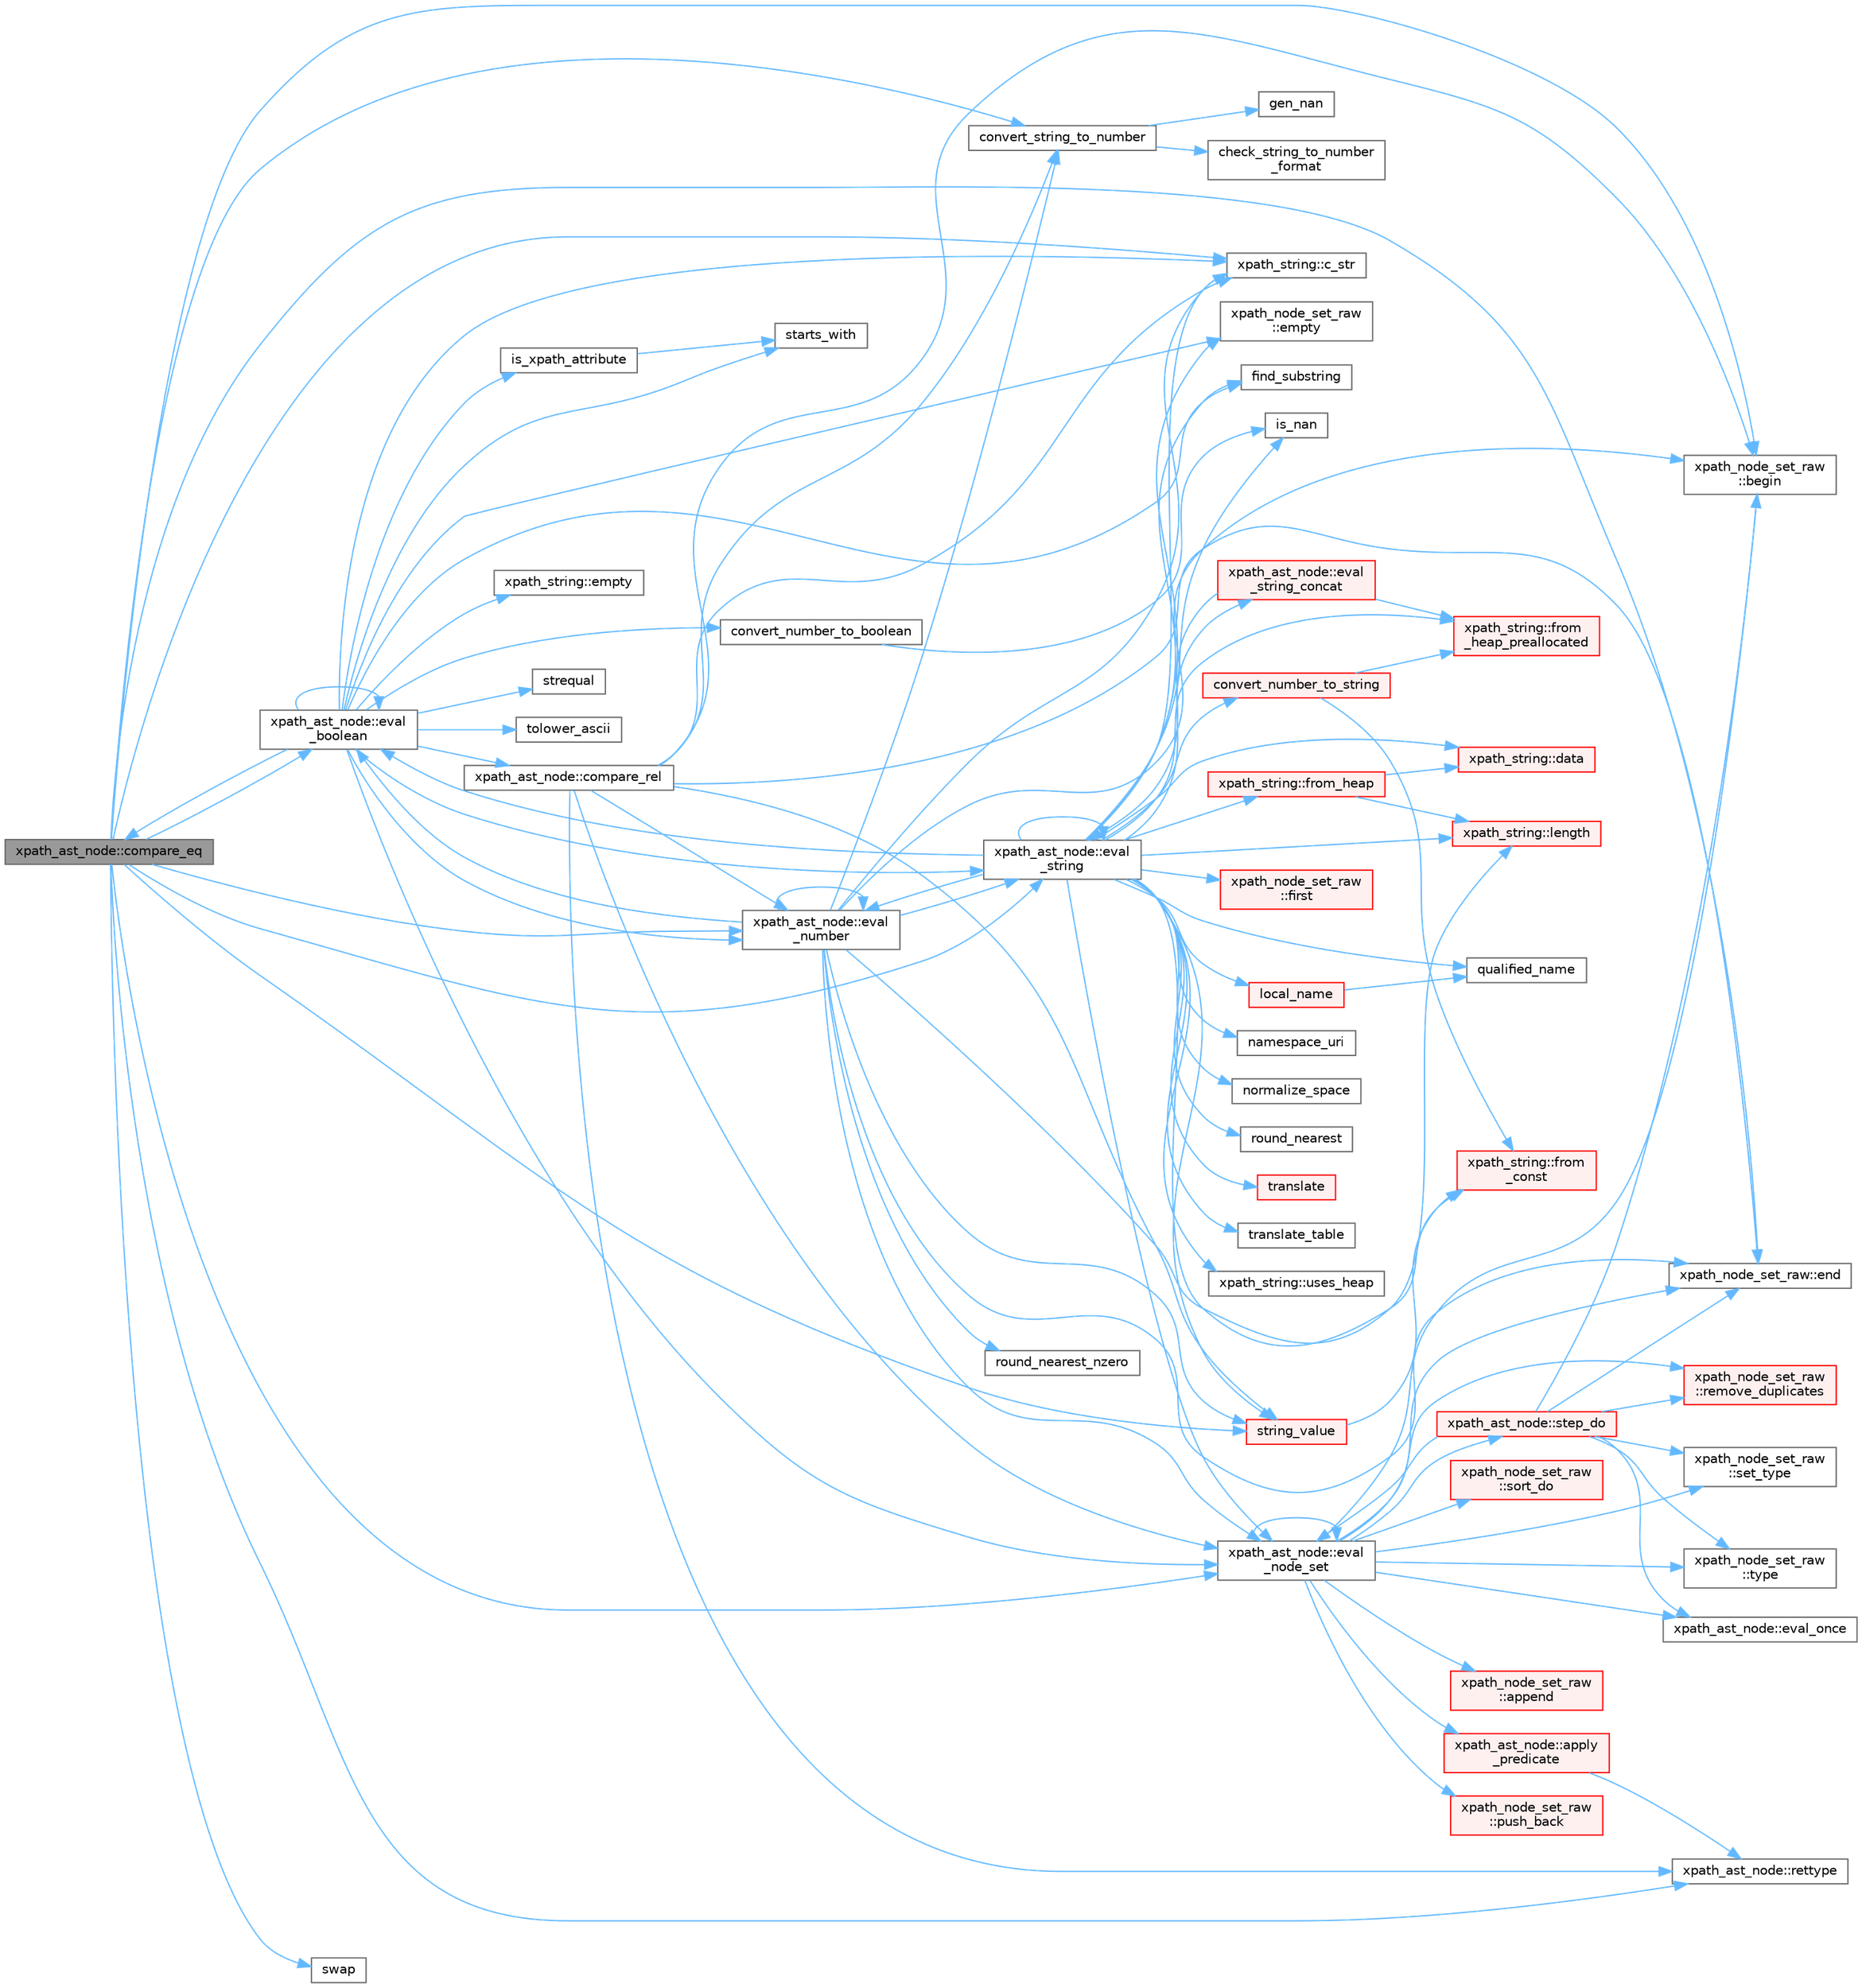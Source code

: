 digraph "xpath_ast_node::compare_eq"
{
 // INTERACTIVE_SVG=YES
 // LATEX_PDF_SIZE
  bgcolor="transparent";
  edge [fontname=Helvetica,fontsize=10,labelfontname=Helvetica,labelfontsize=10];
  node [fontname=Helvetica,fontsize=10,shape=box,height=0.2,width=0.4];
  rankdir="LR";
  Node1 [id="Node000001",label="xpath_ast_node::compare_eq",height=0.2,width=0.4,color="gray40", fillcolor="grey60", style="filled", fontcolor="black",tooltip=" "];
  Node1 -> Node2 [id="edge1_Node000001_Node000002",color="steelblue1",style="solid",tooltip=" "];
  Node2 [id="Node000002",label="xpath_node_set_raw\l::begin",height=0.2,width=0.4,color="grey40", fillcolor="white", style="filled",URL="$d1/daf/classxpath__node__set__raw.html#aa7b27af5bb0611715e24d52788a6360d",tooltip=" "];
  Node1 -> Node3 [id="edge2_Node000001_Node000003",color="steelblue1",style="solid",tooltip=" "];
  Node3 [id="Node000003",label="xpath_string::c_str",height=0.2,width=0.4,color="grey40", fillcolor="white", style="filled",URL="$dd/d5c/classxpath__string.html#af69f5c575cfd3de179cac76a1b0b5c9e",tooltip=" "];
  Node1 -> Node4 [id="edge3_Node000001_Node000004",color="steelblue1",style="solid",tooltip=" "];
  Node4 [id="Node000004",label="convert_string_to_number",height=0.2,width=0.4,color="grey40", fillcolor="white", style="filled",URL="$db/d20/pugixml_8cpp.html#ac5908a6e73e3b0c5b4ab667a42f413f9",tooltip=" "];
  Node4 -> Node5 [id="edge4_Node000004_Node000005",color="steelblue1",style="solid",tooltip=" "];
  Node5 [id="Node000005",label="check_string_to_number\l_format",height=0.2,width=0.4,color="grey40", fillcolor="white", style="filled",URL="$db/d20/pugixml_8cpp.html#a57ad1b0f2d749266d4ef08149b9fb012",tooltip=" "];
  Node4 -> Node6 [id="edge5_Node000004_Node000006",color="steelblue1",style="solid",tooltip=" "];
  Node6 [id="Node000006",label="gen_nan",height=0.2,width=0.4,color="grey40", fillcolor="white", style="filled",URL="$db/d20/pugixml_8cpp.html#a2d2fd408a346e00cc39c418d81f4341c",tooltip=" "];
  Node1 -> Node7 [id="edge6_Node000001_Node000007",color="steelblue1",style="solid",tooltip=" "];
  Node7 [id="Node000007",label="xpath_node_set_raw::end",height=0.2,width=0.4,color="grey40", fillcolor="white", style="filled",URL="$d1/daf/classxpath__node__set__raw.html#a57ee6a2ace876f3d0ad51748be66e684",tooltip=" "];
  Node1 -> Node8 [id="edge7_Node000001_Node000008",color="steelblue1",style="solid",tooltip=" "];
  Node8 [id="Node000008",label="xpath_ast_node::eval\l_boolean",height=0.2,width=0.4,color="grey40", fillcolor="white", style="filled",URL="$d3/dc5/classxpath__ast__node.html#ab7f965a92023bc2704b8e6fd9f3d7c14",tooltip=" "];
  Node8 -> Node3 [id="edge8_Node000008_Node000003",color="steelblue1",style="solid",tooltip=" "];
  Node8 -> Node1 [id="edge9_Node000008_Node000001",color="steelblue1",style="solid",tooltip=" "];
  Node8 -> Node9 [id="edge10_Node000008_Node000009",color="steelblue1",style="solid",tooltip=" "];
  Node9 [id="Node000009",label="xpath_ast_node::compare_rel",height=0.2,width=0.4,color="grey40", fillcolor="white", style="filled",URL="$d3/dc5/classxpath__ast__node.html#abb6e4c529276eaf882233dbb6e04e111",tooltip=" "];
  Node9 -> Node2 [id="edge11_Node000009_Node000002",color="steelblue1",style="solid",tooltip=" "];
  Node9 -> Node3 [id="edge12_Node000009_Node000003",color="steelblue1",style="solid",tooltip=" "];
  Node9 -> Node4 [id="edge13_Node000009_Node000004",color="steelblue1",style="solid",tooltip=" "];
  Node9 -> Node7 [id="edge14_Node000009_Node000007",color="steelblue1",style="solid",tooltip=" "];
  Node9 -> Node10 [id="edge15_Node000009_Node000010",color="steelblue1",style="solid",tooltip=" "];
  Node10 [id="Node000010",label="xpath_ast_node::eval\l_node_set",height=0.2,width=0.4,color="grey40", fillcolor="white", style="filled",URL="$d3/dc5/classxpath__ast__node.html#a68cace396dd4eeae67ecfcd34a3a8285",tooltip=" "];
  Node10 -> Node11 [id="edge16_Node000010_Node000011",color="steelblue1",style="solid",tooltip=" "];
  Node11 [id="Node000011",label="xpath_node_set_raw\l::append",height=0.2,width=0.4,color="red", fillcolor="#FFF0F0", style="filled",URL="$d1/daf/classxpath__node__set__raw.html#a0c02728de3d895a2d12df9666d60e414",tooltip=" "];
  Node10 -> Node14 [id="edge17_Node000010_Node000014",color="steelblue1",style="solid",tooltip=" "];
  Node14 [id="Node000014",label="xpath_ast_node::apply\l_predicate",height=0.2,width=0.4,color="red", fillcolor="#FFF0F0", style="filled",URL="$d3/dc5/classxpath__ast__node.html#a7e35f265c9e0712a16e1d8a9db4c7672",tooltip=" "];
  Node14 -> Node16 [id="edge18_Node000014_Node000016",color="steelblue1",style="solid",tooltip=" "];
  Node16 [id="Node000016",label="xpath_ast_node::rettype",height=0.2,width=0.4,color="grey40", fillcolor="white", style="filled",URL="$d3/dc5/classxpath__ast__node.html#a2c12e34a46db2a3d0052f9f38bcf1bb6",tooltip=" "];
  Node10 -> Node2 [id="edge19_Node000010_Node000002",color="steelblue1",style="solid",tooltip=" "];
  Node10 -> Node7 [id="edge20_Node000010_Node000007",color="steelblue1",style="solid",tooltip=" "];
  Node10 -> Node10 [id="edge21_Node000010_Node000010",color="steelblue1",style="solid",tooltip=" "];
  Node10 -> Node54 [id="edge22_Node000010_Node000054",color="steelblue1",style="solid",tooltip=" "];
  Node54 [id="Node000054",label="xpath_ast_node::eval_once",height=0.2,width=0.4,color="grey40", fillcolor="white", style="filled",URL="$d3/dc5/classxpath__ast__node.html#a35ad012fc33cf3dc51468a67c04aac54",tooltip=" "];
  Node10 -> Node55 [id="edge23_Node000010_Node000055",color="steelblue1",style="solid",tooltip=" "];
  Node55 [id="Node000055",label="xpath_node_set_raw\l::push_back",height=0.2,width=0.4,color="red", fillcolor="#FFF0F0", style="filled",URL="$d1/daf/classxpath__node__set__raw.html#a676ec123e5be874869c78ff5c43ae9c2",tooltip=" "];
  Node10 -> Node57 [id="edge24_Node000010_Node000057",color="steelblue1",style="solid",tooltip=" "];
  Node57 [id="Node000057",label="xpath_node_set_raw\l::remove_duplicates",height=0.2,width=0.4,color="red", fillcolor="#FFF0F0", style="filled",URL="$d1/daf/classxpath__node__set__raw.html#af82da6fa8d42f9dff9c55e7b93d96e26",tooltip=" "];
  Node10 -> Node64 [id="edge25_Node000010_Node000064",color="steelblue1",style="solid",tooltip=" "];
  Node64 [id="Node000064",label="xpath_node_set_raw\l::set_type",height=0.2,width=0.4,color="grey40", fillcolor="white", style="filled",URL="$d1/daf/classxpath__node__set__raw.html#ae73780271d772967f78ddd7b9376cdab",tooltip=" "];
  Node10 -> Node65 [id="edge26_Node000010_Node000065",color="steelblue1",style="solid",tooltip=" "];
  Node65 [id="Node000065",label="xpath_node_set_raw\l::sort_do",height=0.2,width=0.4,color="red", fillcolor="#FFF0F0", style="filled",URL="$d1/daf/classxpath__node__set__raw.html#a5e46ee306afc24ea83f6c1181bba3600",tooltip=" "];
  Node10 -> Node69 [id="edge27_Node000010_Node000069",color="steelblue1",style="solid",tooltip=" "];
  Node69 [id="Node000069",label="xpath_ast_node::step_do",height=0.2,width=0.4,color="red", fillcolor="#FFF0F0", style="filled",URL="$d3/dc5/classxpath__ast__node.html#a3258c05ab9aaa78e154d2ff63fe56906",tooltip=" "];
  Node69 -> Node2 [id="edge28_Node000069_Node000002",color="steelblue1",style="solid",tooltip=" "];
  Node69 -> Node7 [id="edge29_Node000069_Node000007",color="steelblue1",style="solid",tooltip=" "];
  Node69 -> Node10 [id="edge30_Node000069_Node000010",color="steelblue1",style="solid",tooltip=" "];
  Node69 -> Node54 [id="edge31_Node000069_Node000054",color="steelblue1",style="solid",tooltip=" "];
  Node69 -> Node57 [id="edge32_Node000069_Node000057",color="steelblue1",style="solid",tooltip=" "];
  Node69 -> Node64 [id="edge33_Node000069_Node000064",color="steelblue1",style="solid",tooltip=" "];
  Node69 -> Node71 [id="edge34_Node000069_Node000071",color="steelblue1",style="solid",tooltip=" "];
  Node71 [id="Node000071",label="xpath_node_set_raw\l::type",height=0.2,width=0.4,color="grey40", fillcolor="white", style="filled",URL="$d1/daf/classxpath__node__set__raw.html#a40f85691234070adc233cc2eac980fbf",tooltip=" "];
  Node10 -> Node71 [id="edge35_Node000010_Node000071",color="steelblue1",style="solid",tooltip=" "];
  Node9 -> Node20 [id="edge36_Node000009_Node000020",color="steelblue1",style="solid",tooltip=" "];
  Node20 [id="Node000020",label="xpath_ast_node::eval\l_number",height=0.2,width=0.4,color="grey40", fillcolor="white", style="filled",URL="$d3/dc5/classxpath__ast__node.html#a92dd7048e28d486bc7f382d1fc6f1de6",tooltip=" "];
  Node20 -> Node2 [id="edge37_Node000020_Node000002",color="steelblue1",style="solid",tooltip=" "];
  Node20 -> Node3 [id="edge38_Node000020_Node000003",color="steelblue1",style="solid",tooltip=" "];
  Node20 -> Node4 [id="edge39_Node000020_Node000004",color="steelblue1",style="solid",tooltip=" "];
  Node20 -> Node7 [id="edge40_Node000020_Node000007",color="steelblue1",style="solid",tooltip=" "];
  Node20 -> Node8 [id="edge41_Node000020_Node000008",color="steelblue1",style="solid",tooltip=" "];
  Node20 -> Node10 [id="edge42_Node000020_Node000010",color="steelblue1",style="solid",tooltip=" "];
  Node20 -> Node20 [id="edge43_Node000020_Node000020",color="steelblue1",style="solid",tooltip=" "];
  Node20 -> Node21 [id="edge44_Node000020_Node000021",color="steelblue1",style="solid",tooltip=" "];
  Node21 [id="Node000021",label="xpath_ast_node::eval\l_string",height=0.2,width=0.4,color="grey40", fillcolor="white", style="filled",URL="$d3/dc5/classxpath__ast__node.html#a6b675237a590548b68d0e0b97518b6df",tooltip=" "];
  Node21 -> Node3 [id="edge45_Node000021_Node000003",color="steelblue1",style="solid",tooltip=" "];
  Node21 -> Node22 [id="edge46_Node000021_Node000022",color="steelblue1",style="solid",tooltip=" "];
  Node22 [id="Node000022",label="convert_number_to_string",height=0.2,width=0.4,color="red", fillcolor="#FFF0F0", style="filled",URL="$db/d20/pugixml_8cpp.html#a26ed30b05a22acb22dc6eed1cefc7570",tooltip=" "];
  Node22 -> Node26 [id="edge47_Node000022_Node000026",color="steelblue1",style="solid",tooltip=" "];
  Node26 [id="Node000026",label="xpath_string::from\l_const",height=0.2,width=0.4,color="red", fillcolor="#FFF0F0", style="filled",URL="$dd/d5c/classxpath__string.html#a6dce01c6b3a949c3c4c886e6be44931e",tooltip=" "];
  Node22 -> Node28 [id="edge48_Node000022_Node000028",color="steelblue1",style="solid",tooltip=" "];
  Node28 [id="Node000028",label="xpath_string::from\l_heap_preallocated",height=0.2,width=0.4,color="red", fillcolor="#FFF0F0", style="filled",URL="$dd/d5c/classxpath__string.html#a37e13c2dc384cac842cee3870e9e9e23",tooltip=" "];
  Node21 -> Node29 [id="edge49_Node000021_Node000029",color="steelblue1",style="solid",tooltip=" "];
  Node29 [id="Node000029",label="xpath_string::data",height=0.2,width=0.4,color="red", fillcolor="#FFF0F0", style="filled",URL="$dd/d5c/classxpath__string.html#abe89ae1270e25022aa8ccc332f5afbb3",tooltip=" "];
  Node21 -> Node33 [id="edge50_Node000021_Node000033",color="steelblue1",style="solid",tooltip=" "];
  Node33 [id="Node000033",label="xpath_node_set_raw\l::empty",height=0.2,width=0.4,color="grey40", fillcolor="white", style="filled",URL="$d1/daf/classxpath__node__set__raw.html#a95e517f4bb3d9d79f2f0a4c6c0ce42e5",tooltip=" "];
  Node21 -> Node8 [id="edge51_Node000021_Node000008",color="steelblue1",style="solid",tooltip=" "];
  Node21 -> Node10 [id="edge52_Node000021_Node000010",color="steelblue1",style="solid",tooltip=" "];
  Node21 -> Node20 [id="edge53_Node000021_Node000020",color="steelblue1",style="solid",tooltip=" "];
  Node21 -> Node21 [id="edge54_Node000021_Node000021",color="steelblue1",style="solid",tooltip=" "];
  Node21 -> Node34 [id="edge55_Node000021_Node000034",color="steelblue1",style="solid",tooltip=" "];
  Node34 [id="Node000034",label="xpath_ast_node::eval\l_string_concat",height=0.2,width=0.4,color="red", fillcolor="#FFF0F0", style="filled",URL="$d3/dc5/classxpath__ast__node.html#aaf931a091af0fb91c25e90b205363b4e",tooltip=" "];
  Node34 -> Node21 [id="edge56_Node000034_Node000021",color="steelblue1",style="solid",tooltip=" "];
  Node34 -> Node28 [id="edge57_Node000034_Node000028",color="steelblue1",style="solid",tooltip=" "];
  Node21 -> Node35 [id="edge58_Node000021_Node000035",color="steelblue1",style="solid",tooltip=" "];
  Node35 [id="Node000035",label="find_substring",height=0.2,width=0.4,color="grey40", fillcolor="white", style="filled",URL="$db/d20/pugixml_8cpp.html#abbaaa369216b4de5fac2d475d6a78c62",tooltip=" "];
  Node21 -> Node36 [id="edge59_Node000021_Node000036",color="steelblue1",style="solid",tooltip=" "];
  Node36 [id="Node000036",label="xpath_node_set_raw\l::first",height=0.2,width=0.4,color="red", fillcolor="#FFF0F0", style="filled",URL="$d1/daf/classxpath__node__set__raw.html#a8d937c8fa5c9001a6e40e861686aa5b4",tooltip=" "];
  Node21 -> Node26 [id="edge60_Node000021_Node000026",color="steelblue1",style="solid",tooltip=" "];
  Node21 -> Node39 [id="edge61_Node000021_Node000039",color="steelblue1",style="solid",tooltip=" "];
  Node39 [id="Node000039",label="xpath_string::from_heap",height=0.2,width=0.4,color="red", fillcolor="#FFF0F0", style="filled",URL="$dd/d5c/classxpath__string.html#aaf1229b7a7ae918b41bf995df16c8896",tooltip=" "];
  Node39 -> Node29 [id="edge62_Node000039_Node000029",color="steelblue1",style="solid",tooltip=" "];
  Node39 -> Node31 [id="edge63_Node000039_Node000031",color="steelblue1",style="solid",tooltip=" "];
  Node31 [id="Node000031",label="xpath_string::length",height=0.2,width=0.4,color="red", fillcolor="#FFF0F0", style="filled",URL="$dd/d5c/classxpath__string.html#a8469bd7512df66adabd3f5144c4b2ef7",tooltip=" "];
  Node21 -> Node28 [id="edge64_Node000021_Node000028",color="steelblue1",style="solid",tooltip=" "];
  Node21 -> Node40 [id="edge65_Node000021_Node000040",color="steelblue1",style="solid",tooltip=" "];
  Node40 [id="Node000040",label="is_nan",height=0.2,width=0.4,color="grey40", fillcolor="white", style="filled",URL="$db/d20/pugixml_8cpp.html#ac5a4735a6c75f496aa9e2868216ad32e",tooltip=" "];
  Node21 -> Node31 [id="edge66_Node000021_Node000031",color="steelblue1",style="solid",tooltip=" "];
  Node21 -> Node41 [id="edge67_Node000021_Node000041",color="steelblue1",style="solid",tooltip=" "];
  Node41 [id="Node000041",label="local_name",height=0.2,width=0.4,color="red", fillcolor="#FFF0F0", style="filled",URL="$db/d20/pugixml_8cpp.html#aecaa1841b44b31e58c93000c94ff1b39",tooltip=" "];
  Node41 -> Node43 [id="edge68_Node000041_Node000043",color="steelblue1",style="solid",tooltip=" "];
  Node43 [id="Node000043",label="qualified_name",height=0.2,width=0.4,color="grey40", fillcolor="white", style="filled",URL="$db/d20/pugixml_8cpp.html#a13e2fb0f27fff16878680b71d405ac51",tooltip=" "];
  Node21 -> Node44 [id="edge69_Node000021_Node000044",color="steelblue1",style="solid",tooltip=" "];
  Node44 [id="Node000044",label="namespace_uri",height=0.2,width=0.4,color="grey40", fillcolor="white", style="filled",URL="$db/d20/pugixml_8cpp.html#a8b35807a06619c82ae523f4b86bbd916",tooltip=" "];
  Node21 -> Node45 [id="edge70_Node000021_Node000045",color="steelblue1",style="solid",tooltip=" "];
  Node45 [id="Node000045",label="normalize_space",height=0.2,width=0.4,color="grey40", fillcolor="white", style="filled",URL="$db/d20/pugixml_8cpp.html#a75e2d94ef5aa78a5a208687a3d1bcc79",tooltip=" "];
  Node21 -> Node43 [id="edge71_Node000021_Node000043",color="steelblue1",style="solid",tooltip=" "];
  Node21 -> Node46 [id="edge72_Node000021_Node000046",color="steelblue1",style="solid",tooltip=" "];
  Node46 [id="Node000046",label="round_nearest",height=0.2,width=0.4,color="grey40", fillcolor="white", style="filled",URL="$db/d20/pugixml_8cpp.html#aaeb62784a181c44f2ee34c0172e00240",tooltip=" "];
  Node21 -> Node47 [id="edge73_Node000021_Node000047",color="steelblue1",style="solid",tooltip=" "];
  Node47 [id="Node000047",label="string_value",height=0.2,width=0.4,color="red", fillcolor="#FFF0F0", style="filled",URL="$db/d20/pugixml_8cpp.html#a7983b03f2dd06eb98951cd2dde03cd87",tooltip=" "];
  Node47 -> Node26 [id="edge74_Node000047_Node000026",color="steelblue1",style="solid",tooltip=" "];
  Node21 -> Node49 [id="edge75_Node000021_Node000049",color="steelblue1",style="solid",tooltip=" "];
  Node49 [id="Node000049",label="translate",height=0.2,width=0.4,color="red", fillcolor="#FFF0F0", style="filled",URL="$db/d20/pugixml_8cpp.html#aaec5bda5a23aae7b0798075d099018c2",tooltip=" "];
  Node21 -> Node50 [id="edge76_Node000021_Node000050",color="steelblue1",style="solid",tooltip=" "];
  Node50 [id="Node000050",label="translate_table",height=0.2,width=0.4,color="grey40", fillcolor="white", style="filled",URL="$db/d20/pugixml_8cpp.html#a976eea49b49c8c4e99c4ca67220ba9ff",tooltip=" "];
  Node21 -> Node51 [id="edge77_Node000021_Node000051",color="steelblue1",style="solid",tooltip=" "];
  Node51 [id="Node000051",label="xpath_string::uses_heap",height=0.2,width=0.4,color="grey40", fillcolor="white", style="filled",URL="$dd/d5c/classxpath__string.html#a48e69f228ffe1eb33c3831fc8aa65536",tooltip=" "];
  Node20 -> Node31 [id="edge78_Node000020_Node000031",color="steelblue1",style="solid",tooltip=" "];
  Node20 -> Node52 [id="edge79_Node000020_Node000052",color="steelblue1",style="solid",tooltip=" "];
  Node52 [id="Node000052",label="round_nearest_nzero",height=0.2,width=0.4,color="grey40", fillcolor="white", style="filled",URL="$db/d20/pugixml_8cpp.html#a08148576c17009ae574e2fc8cd3d17a9",tooltip=" "];
  Node20 -> Node47 [id="edge80_Node000020_Node000047",color="steelblue1",style="solid",tooltip=" "];
  Node9 -> Node16 [id="edge81_Node000009_Node000016",color="steelblue1",style="solid",tooltip=" "];
  Node9 -> Node47 [id="edge82_Node000009_Node000047",color="steelblue1",style="solid",tooltip=" "];
  Node8 -> Node78 [id="edge83_Node000008_Node000078",color="steelblue1",style="solid",tooltip=" "];
  Node78 [id="Node000078",label="convert_number_to_boolean",height=0.2,width=0.4,color="grey40", fillcolor="white", style="filled",URL="$db/d20/pugixml_8cpp.html#a15ed2feda8a764a64c49b203e093d996",tooltip=" "];
  Node78 -> Node40 [id="edge84_Node000078_Node000040",color="steelblue1",style="solid",tooltip=" "];
  Node8 -> Node33 [id="edge85_Node000008_Node000033",color="steelblue1",style="solid",tooltip=" "];
  Node8 -> Node79 [id="edge86_Node000008_Node000079",color="steelblue1",style="solid",tooltip=" "];
  Node79 [id="Node000079",label="xpath_string::empty",height=0.2,width=0.4,color="grey40", fillcolor="white", style="filled",URL="$dd/d5c/classxpath__string.html#a46087349c9a2d297ea127018949bc012",tooltip=" "];
  Node8 -> Node8 [id="edge87_Node000008_Node000008",color="steelblue1",style="solid",tooltip=" "];
  Node8 -> Node10 [id="edge88_Node000008_Node000010",color="steelblue1",style="solid",tooltip=" "];
  Node8 -> Node20 [id="edge89_Node000008_Node000020",color="steelblue1",style="solid",tooltip=" "];
  Node8 -> Node21 [id="edge90_Node000008_Node000021",color="steelblue1",style="solid",tooltip=" "];
  Node8 -> Node35 [id="edge91_Node000008_Node000035",color="steelblue1",style="solid",tooltip=" "];
  Node8 -> Node75 [id="edge92_Node000008_Node000075",color="steelblue1",style="solid",tooltip=" "];
  Node75 [id="Node000075",label="is_xpath_attribute",height=0.2,width=0.4,color="grey40", fillcolor="white", style="filled",URL="$db/d20/pugixml_8cpp.html#a63041941bf2b704523fead76b505d418",tooltip=" "];
  Node75 -> Node76 [id="edge93_Node000075_Node000076",color="steelblue1",style="solid",tooltip=" "];
  Node76 [id="Node000076",label="starts_with",height=0.2,width=0.4,color="grey40", fillcolor="white", style="filled",URL="$db/d20/pugixml_8cpp.html#a4ab3a20f90bd9a6d4d050b7438fe83e3",tooltip=" "];
  Node8 -> Node76 [id="edge94_Node000008_Node000076",color="steelblue1",style="solid",tooltip=" "];
  Node8 -> Node77 [id="edge95_Node000008_Node000077",color="steelblue1",style="solid",tooltip=" "];
  Node77 [id="Node000077",label="strequal",height=0.2,width=0.4,color="grey40", fillcolor="white", style="filled",URL="$db/d20/pugixml_8cpp.html#af682718c79fea7fc666a593dc70764c1",tooltip=" "];
  Node8 -> Node80 [id="edge96_Node000008_Node000080",color="steelblue1",style="solid",tooltip=" "];
  Node80 [id="Node000080",label="tolower_ascii",height=0.2,width=0.4,color="grey40", fillcolor="white", style="filled",URL="$db/d20/pugixml_8cpp.html#afeba7a7ade93e89bc9c83aa616ea7ad6",tooltip=" "];
  Node1 -> Node10 [id="edge97_Node000001_Node000010",color="steelblue1",style="solid",tooltip=" "];
  Node1 -> Node20 [id="edge98_Node000001_Node000020",color="steelblue1",style="solid",tooltip=" "];
  Node1 -> Node21 [id="edge99_Node000001_Node000021",color="steelblue1",style="solid",tooltip=" "];
  Node1 -> Node16 [id="edge100_Node000001_Node000016",color="steelblue1",style="solid",tooltip=" "];
  Node1 -> Node47 [id="edge101_Node000001_Node000047",color="steelblue1",style="solid",tooltip=" "];
  Node1 -> Node61 [id="edge102_Node000001_Node000061",color="steelblue1",style="solid",tooltip=" "];
  Node61 [id="Node000061",label="swap",height=0.2,width=0.4,color="grey40", fillcolor="white", style="filled",URL="$db/d20/pugixml_8cpp.html#aab8f818e90a34b18c1da140588eca88d",tooltip=" "];
}
